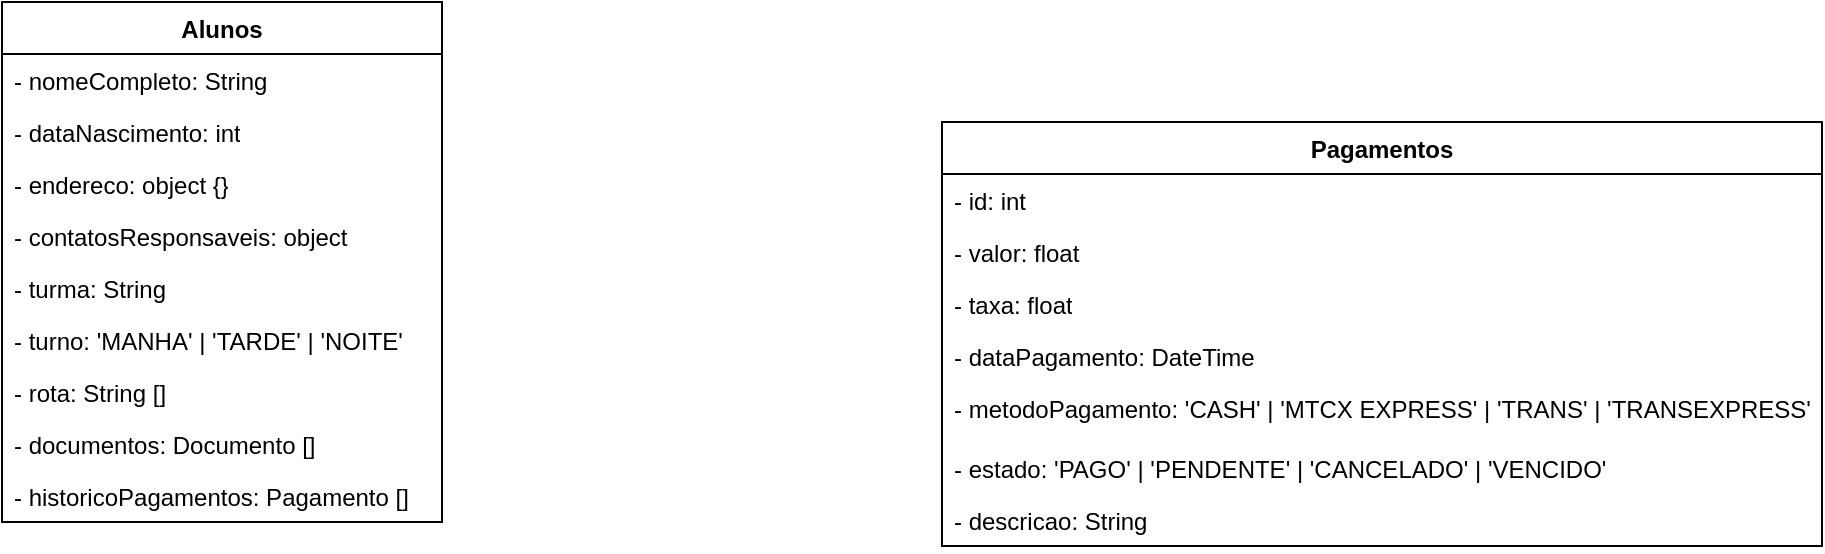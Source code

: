 <mxfile version="26.2.13">
  <diagram id="C5RBs43oDa-KdzZeNtuy" name="Page-1">
    <mxGraphModel dx="2443" dy="1018" grid="1" gridSize="10" guides="1" tooltips="1" connect="1" arrows="1" fold="1" page="1" pageScale="1" pageWidth="827" pageHeight="1169" math="0" shadow="0">
      <root>
        <mxCell id="WIyWlLk6GJQsqaUBKTNV-0" />
        <mxCell id="WIyWlLk6GJQsqaUBKTNV-1" parent="WIyWlLk6GJQsqaUBKTNV-0" />
        <mxCell id="FJqHGg9sg7Mp6TtYDS_j-4" value="Alunos" style="swimlane;fontStyle=1;align=center;verticalAlign=top;childLayout=stackLayout;horizontal=1;startSize=26;horizontalStack=0;resizeParent=1;resizeParentMax=0;resizeLast=0;collapsible=1;marginBottom=0;whiteSpace=wrap;html=1;" vertex="1" parent="WIyWlLk6GJQsqaUBKTNV-1">
          <mxGeometry x="-640" y="190" width="220" height="260" as="geometry">
            <mxRectangle x="-640" y="190" width="80" height="30" as="alternateBounds" />
          </mxGeometry>
        </mxCell>
        <mxCell id="FJqHGg9sg7Mp6TtYDS_j-5" value="- nomeCompleto: String" style="text;strokeColor=none;fillColor=none;align=left;verticalAlign=top;spacingLeft=4;spacingRight=4;overflow=hidden;rotatable=0;points=[[0,0.5],[1,0.5]];portConstraint=eastwest;whiteSpace=wrap;html=1;" vertex="1" parent="FJqHGg9sg7Mp6TtYDS_j-4">
          <mxGeometry y="26" width="220" height="26" as="geometry" />
        </mxCell>
        <mxCell id="FJqHGg9sg7Mp6TtYDS_j-8" value="- dataNascimento: int" style="text;strokeColor=none;fillColor=none;align=left;verticalAlign=top;spacingLeft=4;spacingRight=4;overflow=hidden;rotatable=0;points=[[0,0.5],[1,0.5]];portConstraint=eastwest;whiteSpace=wrap;html=1;" vertex="1" parent="FJqHGg9sg7Mp6TtYDS_j-4">
          <mxGeometry y="52" width="220" height="26" as="geometry" />
        </mxCell>
        <mxCell id="FJqHGg9sg7Mp6TtYDS_j-9" value="- endereco: object {}" style="text;strokeColor=none;fillColor=none;align=left;verticalAlign=top;spacingLeft=4;spacingRight=4;overflow=hidden;rotatable=0;points=[[0,0.5],[1,0.5]];portConstraint=eastwest;whiteSpace=wrap;html=1;" vertex="1" parent="FJqHGg9sg7Mp6TtYDS_j-4">
          <mxGeometry y="78" width="220" height="26" as="geometry" />
        </mxCell>
        <mxCell id="FJqHGg9sg7Mp6TtYDS_j-11" value="- contatosResponsaveis: object" style="text;strokeColor=none;fillColor=none;align=left;verticalAlign=top;spacingLeft=4;spacingRight=4;overflow=hidden;rotatable=0;points=[[0,0.5],[1,0.5]];portConstraint=eastwest;whiteSpace=wrap;html=1;" vertex="1" parent="FJqHGg9sg7Mp6TtYDS_j-4">
          <mxGeometry y="104" width="220" height="26" as="geometry" />
        </mxCell>
        <mxCell id="FJqHGg9sg7Mp6TtYDS_j-12" value="- turma: String" style="text;strokeColor=none;fillColor=none;align=left;verticalAlign=top;spacingLeft=4;spacingRight=4;overflow=hidden;rotatable=0;points=[[0,0.5],[1,0.5]];portConstraint=eastwest;whiteSpace=wrap;html=1;" vertex="1" parent="FJqHGg9sg7Mp6TtYDS_j-4">
          <mxGeometry y="130" width="220" height="26" as="geometry" />
        </mxCell>
        <mxCell id="FJqHGg9sg7Mp6TtYDS_j-17" value="- turno: &#39;MANHA&#39; | &#39;TARDE&#39; | &#39;NOITE&#39;" style="text;strokeColor=none;fillColor=none;align=left;verticalAlign=top;spacingLeft=4;spacingRight=4;overflow=hidden;rotatable=0;points=[[0,0.5],[1,0.5]];portConstraint=eastwest;whiteSpace=wrap;html=1;" vertex="1" parent="FJqHGg9sg7Mp6TtYDS_j-4">
          <mxGeometry y="156" width="220" height="26" as="geometry" />
        </mxCell>
        <mxCell id="FJqHGg9sg7Mp6TtYDS_j-18" value="- rota: String []" style="text;strokeColor=none;fillColor=none;align=left;verticalAlign=top;spacingLeft=4;spacingRight=4;overflow=hidden;rotatable=0;points=[[0,0.5],[1,0.5]];portConstraint=eastwest;whiteSpace=wrap;html=1;" vertex="1" parent="FJqHGg9sg7Mp6TtYDS_j-4">
          <mxGeometry y="182" width="220" height="26" as="geometry" />
        </mxCell>
        <mxCell id="FJqHGg9sg7Mp6TtYDS_j-20" value="- documentos: Documento []" style="text;strokeColor=none;fillColor=none;align=left;verticalAlign=top;spacingLeft=4;spacingRight=4;overflow=hidden;rotatable=0;points=[[0,0.5],[1,0.5]];portConstraint=eastwest;whiteSpace=wrap;html=1;" vertex="1" parent="FJqHGg9sg7Mp6TtYDS_j-4">
          <mxGeometry y="208" width="220" height="26" as="geometry" />
        </mxCell>
        <mxCell id="FJqHGg9sg7Mp6TtYDS_j-21" value="- historicoPagamentos: Pagamento []" style="text;strokeColor=none;fillColor=none;align=left;verticalAlign=top;spacingLeft=4;spacingRight=4;overflow=hidden;rotatable=0;points=[[0,0.5],[1,0.5]];portConstraint=eastwest;whiteSpace=wrap;html=1;" vertex="1" parent="FJqHGg9sg7Mp6TtYDS_j-4">
          <mxGeometry y="234" width="220" height="26" as="geometry" />
        </mxCell>
        <mxCell id="FJqHGg9sg7Mp6TtYDS_j-22" value="Pagamentos" style="swimlane;fontStyle=1;align=center;verticalAlign=top;childLayout=stackLayout;horizontal=1;startSize=26;horizontalStack=0;resizeParent=1;resizeParentMax=0;resizeLast=0;collapsible=1;marginBottom=0;whiteSpace=wrap;html=1;" vertex="1" parent="WIyWlLk6GJQsqaUBKTNV-1">
          <mxGeometry x="-170" y="250" width="440" height="212" as="geometry">
            <mxRectangle x="-290" y="180" width="80" height="30" as="alternateBounds" />
          </mxGeometry>
        </mxCell>
        <mxCell id="FJqHGg9sg7Mp6TtYDS_j-23" value="- id: int" style="text;strokeColor=none;fillColor=none;align=left;verticalAlign=top;spacingLeft=4;spacingRight=4;overflow=hidden;rotatable=0;points=[[0,0.5],[1,0.5]];portConstraint=eastwest;whiteSpace=wrap;html=1;" vertex="1" parent="FJqHGg9sg7Mp6TtYDS_j-22">
          <mxGeometry y="26" width="440" height="26" as="geometry" />
        </mxCell>
        <mxCell id="FJqHGg9sg7Mp6TtYDS_j-24" value="- valor: float" style="text;strokeColor=none;fillColor=none;align=left;verticalAlign=top;spacingLeft=4;spacingRight=4;overflow=hidden;rotatable=0;points=[[0,0.5],[1,0.5]];portConstraint=eastwest;whiteSpace=wrap;html=1;" vertex="1" parent="FJqHGg9sg7Mp6TtYDS_j-22">
          <mxGeometry y="52" width="440" height="26" as="geometry" />
        </mxCell>
        <mxCell id="FJqHGg9sg7Mp6TtYDS_j-25" value="- taxa: float" style="text;strokeColor=none;fillColor=none;align=left;verticalAlign=top;spacingLeft=4;spacingRight=4;overflow=hidden;rotatable=0;points=[[0,0.5],[1,0.5]];portConstraint=eastwest;whiteSpace=wrap;html=1;" vertex="1" parent="FJqHGg9sg7Mp6TtYDS_j-22">
          <mxGeometry y="78" width="440" height="26" as="geometry" />
        </mxCell>
        <mxCell id="FJqHGg9sg7Mp6TtYDS_j-26" value="- dataPagamento: DateTime" style="text;strokeColor=none;fillColor=none;align=left;verticalAlign=top;spacingLeft=4;spacingRight=4;overflow=hidden;rotatable=0;points=[[0,0.5],[1,0.5]];portConstraint=eastwest;whiteSpace=wrap;html=1;" vertex="1" parent="FJqHGg9sg7Mp6TtYDS_j-22">
          <mxGeometry y="104" width="440" height="26" as="geometry" />
        </mxCell>
        <mxCell id="FJqHGg9sg7Mp6TtYDS_j-27" value="- metodoPagamento: &#39;CASH&#39; | &#39;MTCX EXPRESS&#39; | &#39;TRANS&#39; | &#39;TRANSEXPRESS&#39;" style="text;strokeColor=none;fillColor=none;align=left;verticalAlign=top;spacingLeft=4;spacingRight=4;overflow=hidden;rotatable=0;points=[[0,0.5],[1,0.5]];portConstraint=eastwest;whiteSpace=wrap;html=1;" vertex="1" parent="FJqHGg9sg7Mp6TtYDS_j-22">
          <mxGeometry y="130" width="440" height="30" as="geometry" />
        </mxCell>
        <mxCell id="FJqHGg9sg7Mp6TtYDS_j-28" value="- estado: &#39;PAGO&#39; | &#39;PENDENTE&#39; | &#39;CANCELADO&#39; | &#39;VENCIDO&#39;" style="text;strokeColor=none;fillColor=none;align=left;verticalAlign=top;spacingLeft=4;spacingRight=4;overflow=hidden;rotatable=0;points=[[0,0.5],[1,0.5]];portConstraint=eastwest;whiteSpace=wrap;html=1;" vertex="1" parent="FJqHGg9sg7Mp6TtYDS_j-22">
          <mxGeometry y="160" width="440" height="26" as="geometry" />
        </mxCell>
        <mxCell id="FJqHGg9sg7Mp6TtYDS_j-29" value="- descricao: String" style="text;strokeColor=none;fillColor=none;align=left;verticalAlign=top;spacingLeft=4;spacingRight=4;overflow=hidden;rotatable=0;points=[[0,0.5],[1,0.5]];portConstraint=eastwest;whiteSpace=wrap;html=1;" vertex="1" parent="FJqHGg9sg7Mp6TtYDS_j-22">
          <mxGeometry y="186" width="440" height="26" as="geometry" />
        </mxCell>
      </root>
    </mxGraphModel>
  </diagram>
</mxfile>

